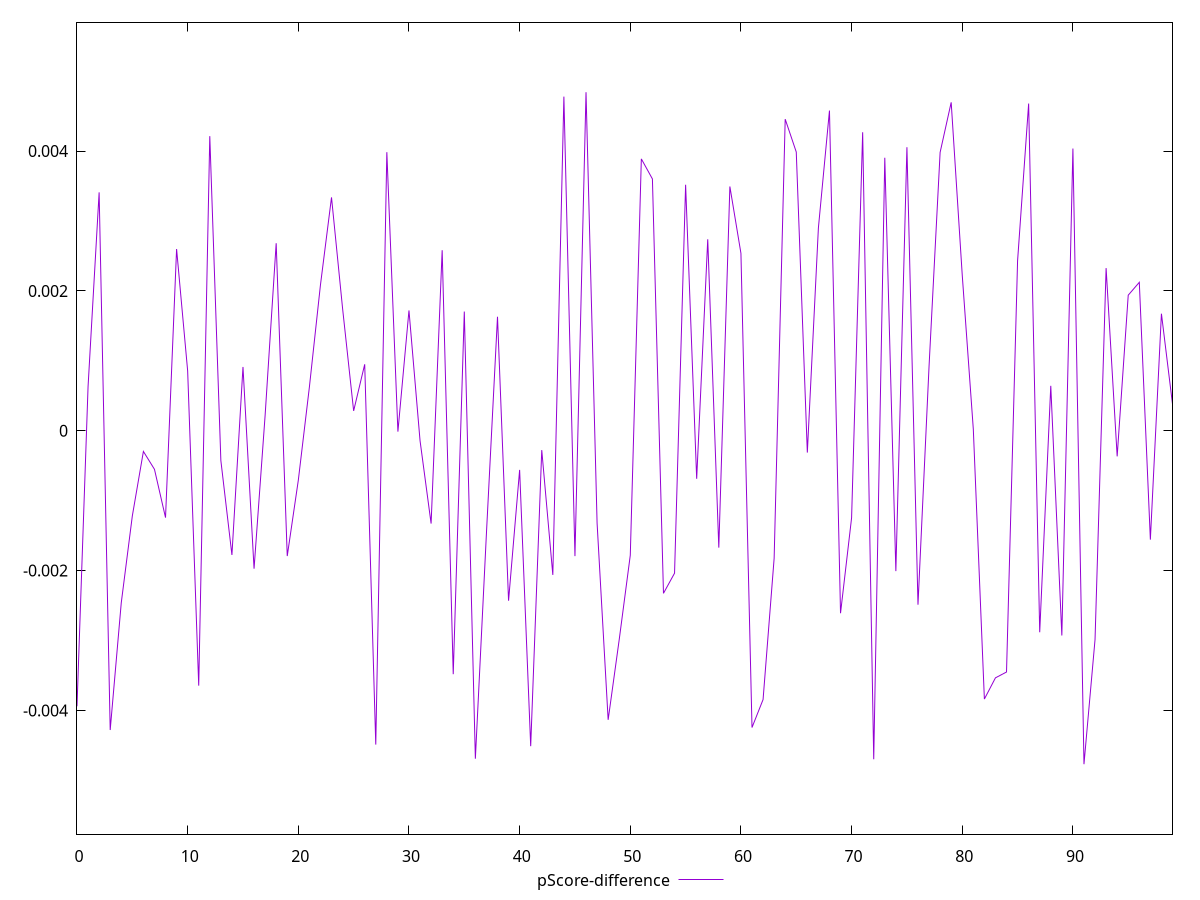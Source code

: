 reset

$pScoreDifference <<EOF
0 -0.003940223663176146
1 0.0006334459980664731
2 0.0034096458151053888
3 -0.004279443343353395
4 -0.0024602329254793665
5 -0.0012177296429684015
6 -0.0002956328253660434
7 -0.000551059906031437
8 -0.001242094449434794
9 0.002598625510089936
10 0.0008555003516799164
11 -0.003644802788249857
12 0.004213438527384317
13 -0.00042574011543383694
14 -0.0017760921095556492
15 0.0009126106439081294
16 -0.0019730752991321543
17 0.00021880342613911363
18 0.002681859022643396
19 -0.0017917100624911253
20 -0.0007077961292087931
21 0.0006238848991827473
22 0.002084794409580759
23 0.0033376412287917656
24 0.0017493859294706038
25 0.0002842242655416438
26 0.0009503080103384631
27 -0.004488347529829517
28 0.003983903362658081
29 -0.000012650057495844358
30 0.0017206713870366874
31 -0.00014089066533695682
32 -0.0013274255163410187
33 0.002582064515217808
34 -0.003481060285780657
35 0.001704434826029888
36 -0.004689969269973671
37 -0.001468883786344355
38 0.0016307360500198431
39 -0.0024306510105700507
40 -0.0005596462089163534
41 -0.0045106192721514615
42 -0.000276536470468991
43 -0.0020616475098236275
44 0.004778144159793163
45 -0.0017927902437089305
46 0.004841379236781851
47 -0.0013206862412475928
48 -0.004133535317704884
49 -0.0029865987753553425
50 -0.0017803673119255459
51 0.003887872938448056
52 0.0036014050012304066
53 -0.002324811207282007
54 -0.002036661125151662
55 0.0035179224015778887
56 -0.0006866229334850926
57 0.002737878076755851
58 -0.0016715132638850383
59 0.003493040115772339
60 0.002537535906793731
61 -0.004243916511744605
62 -0.0038438237931653907
63 -0.001824179015170957
64 0.004456273710818581
65 0.003986246698073459
66 -0.0003117563469626772
67 0.0029005180208674375
68 0.004579238637769101
69 -0.002609229412090186
70 -0.0012453197792807735
71 0.004269019288360765
72 -0.00469746950169414
73 0.003904047732364302
74 -0.0020072556421018017
75 0.00405525718669042
76 -0.002487980747764462
77 0.0009229002106373452
78 0.003980981989093135
79 0.004696601862079874
80 0.002223451790060338
81 0.000020754104202436174
82 -0.0038368126148718984
83 -0.0035333625771475363
84 -0.0034501602452591262
85 0.002429370061626468
86 0.004679004810140275
87 -0.0028816450362467716
88 0.0006427958413609547
89 -0.0029277066928858897
90 0.0040364217714961015
91 -0.004768514256760059
92 -0.002986796638332345
93 0.002326690557178268
94 -0.0003659352569543861
95 0.0019391237144499307
96 0.0021227078822343426
97 -0.0015568169769769602
98 0.0016742187303334655
99 0.00038189423853374205
EOF

set key outside below
set xrange [0:99]
set yrange [-0.005768514256760059:0.005841379236781851]
set trange [-0.005768514256760059:0.005841379236781851]
set terminal svg size 640, 500 enhanced background rgb 'white'
set output "reports/report_00027_2021-02-24T12-40-31.850Z/bootup-time/samples/music/pScore-difference/values.svg"

plot $pScoreDifference title "pScore-difference" with line

reset
